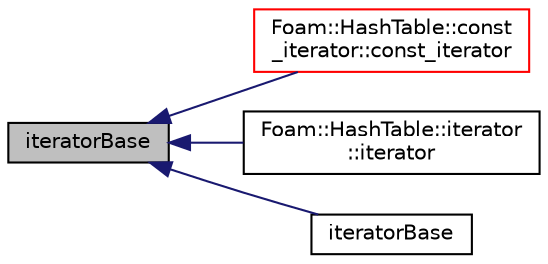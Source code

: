 digraph "iteratorBase"
{
  bgcolor="transparent";
  edge [fontname="Helvetica",fontsize="10",labelfontname="Helvetica",labelfontsize="10"];
  node [fontname="Helvetica",fontsize="10",shape=record];
  rankdir="LR";
  Node1 [label="iteratorBase",height=0.2,width=0.4,color="black", fillcolor="grey75", style="filled", fontcolor="black"];
  Node1 -> Node2 [dir="back",color="midnightblue",fontsize="10",style="solid",fontname="Helvetica"];
  Node2 [label="Foam::HashTable::const\l_iterator::const_iterator",height=0.2,width=0.4,color="red",URL="$a00346.html#abdefca51d553d29c565b08e091f8cd19",tooltip="Construct null (end iterator) "];
  Node1 -> Node3 [dir="back",color="midnightblue",fontsize="10",style="solid",fontname="Helvetica"];
  Node3 [label="Foam::HashTable::iterator\l::iterator",height=0.2,width=0.4,color="black",URL="$a01201.html#a5056ad57508241052bcb94397fcaa9ff",tooltip="Construct end iterator. "];
  Node1 -> Node4 [dir="back",color="midnightblue",fontsize="10",style="solid",fontname="Helvetica"];
  Node4 [label="iteratorBase",height=0.2,width=0.4,color="black",URL="$a01211.html#a50578624cde509edb97f25de12de204c",tooltip="Construct from hash table, moving to its &#39;begin&#39; position. "];
}
